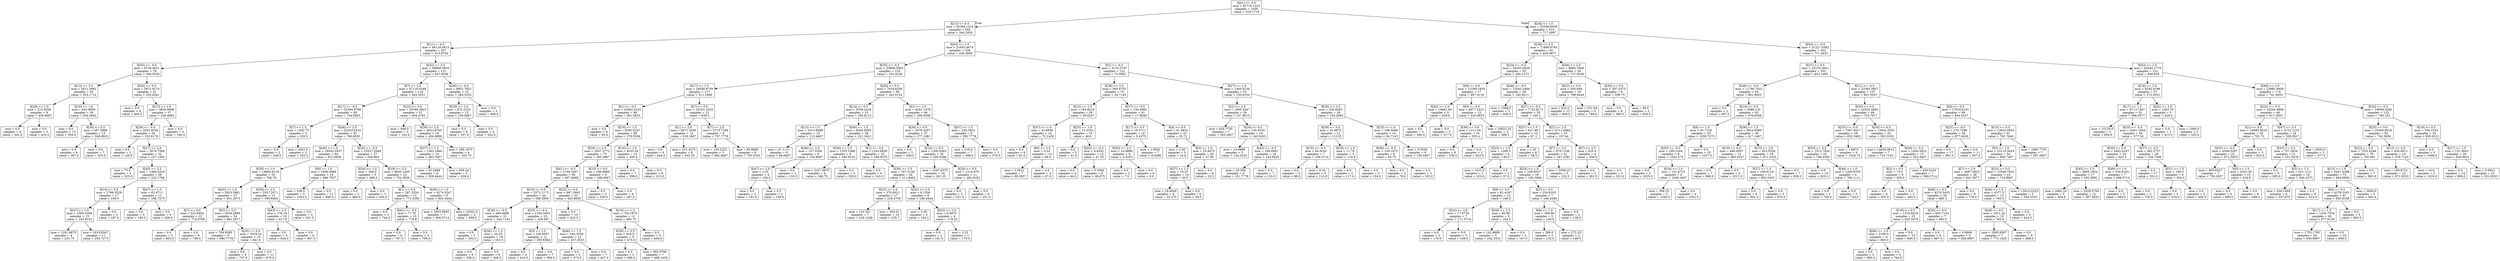 digraph Tree {
node [shape=box] ;
0 [label="X[41] <= 0.5\nmse = 92716.1253\nsamples = 1059\nvalue = 525.1719"] ;
1 [label="X[13] <= 0.5\nmse = 62394.1414\nsamples = 545\nvalue = 344.2459"] ;
0 -> 1 [labeldistance=2.5, labelangle=45, headlabel="True"] ;
2 [label="X[1] <= -0.5\nmse = 66128.0615\nsamples = 207\nvalue = 513.8744"] ;
1 -> 2 ;
3 [label="X[35] <= -0.5\nmse = 6734.4051\nsamples = 76\nvalue = 300.5526"] ;
2 -> 3 ;
4 [label="X[12] <= 2.0\nmse = 2611.3992\nsamples = 35\nvalue = 353.1714"] ;
3 -> 4 ;
5 [label="X[28] <= 1.0\nmse = 213.5556\nsamples = 9\nvalue = 430.6667"] ;
4 -> 5 ;
6 [label="mse = 0.0\nsamples = 6\nvalue = 441.0"] ;
5 -> 6 ;
7 [label="mse = 0.0\nsamples = 3\nvalue = 410.0"] ;
5 -> 7 ;
8 [label="X[16] <= 1.0\nmse = 642.9956\nsamples = 26\nvalue = 326.3462"] ;
4 -> 8 ;
9 [label="mse = 0.0\nsamples = 13\nvalue = 304.0"] ;
8 -> 9 ;
10 [label="X[34] <= 0.5\nmse = 287.2899\nsamples = 13\nvalue = 348.6923"] ;
8 -> 10 ;
11 [label="mse = 0.0\nsamples = 6\nvalue = 367.0"] ;
10 -> 11 ;
12 [label="mse = 0.0\nsamples = 7\nvalue = 333.0"] ;
10 -> 12 ;
13 [label="X[20] <= 0.5\nmse = 5872.8174\nsamples = 41\nvalue = 255.6341"] ;
3 -> 13 ;
14 [label="mse = 0.0\nsamples = 4\nvalue = 405.0"] ;
13 -> 14 ;
15 [label="X[15] <= 1.5\nmse = 3835.0606\nsamples = 37\nvalue = 239.4865"] ;
13 -> 15 ;
16 [label="X[29] <= -0.5\nmse = 3203.3538\nsamples = 34\nvalue = 230.6176"] ;
15 -> 16 ;
17 [label="mse = 0.0\nsamples = 2\nvalue = 126.0"] ;
16 -> 17 ;
18 [label="X[27] <= 2.0\nmse = 2676.7568\nsamples = 32\nvalue = 237.1562"] ;
16 -> 18 ;
19 [label="mse = 75.0\nsamples = 4\nvalue = 335.0"] ;
18 -> 19 ;
20 [label="X[43] <= 2.5\nmse = 1485.4324\nsamples = 28\nvalue = 223.1786"] ;
18 -> 20 ;
21 [label="X[14] <= 0.5\nmse = 1768.3529\nsamples = 17\nvalue = 239.0"] ;
20 -> 21 ;
22 [label="X[47] <= 1.0\nmse = 1595.5289\nsamples = 15\nvalue = 245.9333"] ;
21 -> 22 ;
23 [label="mse = 1291.6875\nsamples = 4\nvalue = 232.75"] ;
22 -> 23 ;
24 [label="mse = 1619.8347\nsamples = 11\nvalue = 250.7273"] ;
22 -> 24 ;
25 [label="mse = 0.0\nsamples = 2\nvalue = 187.0"] ;
21 -> 25 ;
26 [label="X[47] <= 1.0\nmse = 63.4711\nsamples = 11\nvalue = 198.7273"] ;
20 -> 26 ;
27 [label="mse = 0.0\nsamples = 5\nvalue = 190.0"] ;
26 -> 27 ;
28 [label="mse = 0.0\nsamples = 6\nvalue = 206.0"] ;
26 -> 28 ;
29 [label="mse = 0.0\nsamples = 3\nvalue = 340.0"] ;
15 -> 29 ;
30 [label="X[32] <= 2.5\nmse = 58868.5833\nsamples = 131\nvalue = 637.6336"] ;
2 -> 30 ;
31 [label="X[7] <= 2.5\nmse = 47116.0348\nsamples = 116\nvalue = 683.2931"] ;
30 -> 31 ;
32 [label="X[17] <= -0.5\nmse = 32394.6788\nsamples = 95\nvalue = 744.9263"] ;
31 -> 32 ;
33 [label="X[7] <= 1.5\nmse = 1302.75\nsamples = 4\nvalue = 250.5"] ;
32 -> 33 ;
34 [label="mse = 0.0\nsamples = 2\nvalue = 249.0"] ;
33 -> 34 ;
35 [label="mse = 2601.0\nsamples = 2\nvalue = 252.0"] ;
33 -> 35 ;
36 [label="X[48] <= 2.5\nmse = 22543.6532\nsamples = 91\nvalue = 766.6593"] ;
32 -> 36 ;
37 [label="X[40] <= 1.5\nmse = 18542.0537\nsamples = 64\nvalue = 812.0938"] ;
36 -> 37 ;
38 [label="X[20] <= 1.0\nmse = 14693.6116\nsamples = 50\nvalue = 768.78"] ;
37 -> 38 ;
39 [label="X[45] <= 2.5\nmse = 3925.3981\nsamples = 37\nvalue = 831.2973"] ;
38 -> 39 ;
40 [label="X[7] <= 0.0\nmse = 522.8402\nsamples = 13\nvalue = 774.0769"] ;
39 -> 40 ;
41 [label="mse = 0.0\nsamples = 5\nvalue = 803.0"] ;
40 -> 41 ;
42 [label="mse = 0.0\nsamples = 8\nvalue = 756.0"] ;
40 -> 42 ;
43 [label="X[3] <= 2.0\nmse = 3034.2899\nsamples = 24\nvalue = 862.2917"] ;
39 -> 43 ;
44 [label="mse = 764.8395\nsamples = 9\nvalue = 896.7778"] ;
43 -> 44 ;
45 [label="X[25] <= 0.0\nmse = 3254.24\nsamples = 15\nvalue = 841.6"] ;
43 -> 45 ;
46 [label="mse = 0.0\nsamples = 4\nvalue = 747.0"] ;
45 -> 46 ;
47 [label="mse = 0.0\nsamples = 11\nvalue = 876.0"] ;
45 -> 47 ;
48 [label="X[36] <= 2.5\nmse = 2557.2071\nsamples = 13\nvalue = 590.8462"] ;
38 -> 48 ;
49 [label="X[43] <= 2.5\nmse = 176.16\nsamples = 10\nvalue = 617.8"] ;
48 -> 49 ;
50 [label="mse = 3.0\nsamples = 4\nvalue = 634.0"] ;
49 -> 50 ;
51 [label="mse = 0.0\nsamples = 6\nvalue = 607.0"] ;
49 -> 51 ;
52 [label="mse = 0.0\nsamples = 3\nvalue = 501.0"] ;
48 -> 52 ;
53 [label="X[6] <= 1.0\nmse = 1656.5969\nsamples = 14\nvalue = 966.7857"] ;
37 -> 53 ;
54 [label="mse = 338.0\nsamples = 3\nvalue = 1043.0"] ;
53 -> 54 ;
55 [label="mse = 0.0\nsamples = 11\nvalue = 946.0"] ;
53 -> 55 ;
56 [label="X[26] <= -0.5\nmse = 15537.2949\nsamples = 27\nvalue = 658.963"] ;
36 -> 56 ;
57 [label="X[34] <= 1.5\nmse = 294.0\nsamples = 5\nvalue = 468.0"] ;
56 -> 57 ;
58 [label="mse = 0.0\nsamples = 2\nvalue = 489.0"] ;
57 -> 58 ;
59 [label="mse = 0.0\nsamples = 3\nvalue = 454.0"] ;
57 -> 59 ;
60 [label="X[18] <= 2.0\nmse = 8830.1405\nsamples = 22\nvalue = 702.3636"] ;
56 -> 60 ;
61 [label="X[1] <= 0.5\nmse = 287.3254\nsamples = 13\nvalue = 771.5385"] ;
60 -> 61 ;
62 [label="mse = 0.0\nsamples = 3\nvalue = 744.0"] ;
61 -> 62 ;
63 [label="X[41] <= -0.5\nmse = 77.76\nsamples = 10\nvalue = 779.8"] ;
61 -> 63 ;
64 [label="mse = 0.0\nsamples = 6\nvalue = 787.0"] ;
63 -> 64 ;
65 [label="mse = 0.0\nsamples = 4\nvalue = 769.0"] ;
63 -> 65 ;
66 [label="X[30] <= 1.0\nmse = 4274.0247\nsamples = 9\nvalue = 602.4444"] ;
60 -> 66 ;
67 [label="mse = 2503.9592\nsamples = 7\nvalue = 606.5714"] ;
66 -> 67 ;
68 [label="mse = 10201.0\nsamples = 2\nvalue = 588.0"] ;
66 -> 68 ;
69 [label="X[23] <= 0.0\nmse = 18789.3923\nsamples = 21\nvalue = 404.4762"] ;
31 -> 69 ;
70 [label="mse = 648.0\nsamples = 3\nvalue = 102.0"] ;
69 -> 70 ;
71 [label="X[39] <= 2.5\nmse = 4022.8765\nsamples = 18\nvalue = 454.8889"] ;
69 -> 71 ;
72 [label="X[37] <= 1.5\nmse = 1363.1684\nsamples = 14\nvalue = 483.7857"] ;
71 -> 72 ;
73 [label="mse = 52.2469\nsamples = 9\nvalue = 508.4444"] ;
72 -> 73 ;
74 [label="mse = 658.24\nsamples = 5\nvalue = 439.4"] ;
72 -> 74 ;
75 [label="mse = 180.1875\nsamples = 4\nvalue = 353.75"] ;
71 -> 75 ;
76 [label="X[28] <= -0.5\nmse = 8952.7822\nsamples = 15\nvalue = 284.5333"] ;
30 -> 76 ;
77 [label="X[19] <= 1.0\nmse = 672.2222\nsamples = 12\nvalue = 238.6667"] ;
76 -> 77 ;
78 [label="mse = 0.0\nsamples = 8\nvalue = 257.0"] ;
77 -> 78 ;
79 [label="mse = 0.0\nsamples = 4\nvalue = 202.0"] ;
77 -> 79 ;
80 [label="mse = 0.0\nsamples = 3\nvalue = 468.0"] ;
76 -> 80 ;
81 [label="X[43] <= 1.5\nmse = 31693.4674\nsamples = 338\nvalue = 240.3609"] ;
1 -> 81 ;
82 [label="X[35] <= -0.5\nmse = 23808.3093\nsamples = 216\nvalue = 333.4259"] ;
81 -> 82 ;
83 [label="X[17] <= 1.5\nmse = 24058.8759\nsamples = 117\nvalue = 411.1966"] ;
82 -> 83 ;
84 [label="X[1] <= -0.5\nmse = 10062.2222\nsamples = 96\nvalue = 361.5833"] ;
83 -> 84 ;
85 [label="mse = 0.0\nsamples = 6\nvalue = 92.0"] ;
84 -> 85 ;
86 [label="X[19] <= 1.5\nmse = 5565.0247\nsamples = 90\nvalue = 379.5556"] ;
84 -> 86 ;
87 [label="X[30] <= 2.5\nmse = 3507.2772\nsamples = 75\nvalue = 395.3867"] ;
86 -> 87 ;
88 [label="X[41] <= -0.5\nmse = 2740.3407\nsamples = 66\nvalue = 407.4848"] ;
87 -> 88 ;
89 [label="X[16] <= 0.0\nmse = 2572.1173\nsamples = 44\nvalue = 388.2955"] ;
88 -> 89 ;
90 [label="X[38] <= -0.5\nmse = 480.4898\nsamples = 21\nvalue = 344.7143"] ;
89 -> 90 ;
91 [label="mse = 0.0\nsamples = 3\nvalue = 292.0"] ;
90 -> 91 ;
92 [label="X[26] <= 1.0\nmse = 20.25\nsamples = 18\nvalue = 353.5"] ;
90 -> 92 ;
93 [label="mse = 0.0\nsamples = 9\nvalue = 358.0"] ;
92 -> 93 ;
94 [label="mse = 0.0\nsamples = 9\nvalue = 349.0"] ;
92 -> 94 ;
95 [label="X[33] <= -0.5\nmse = 1164.3403\nsamples = 23\nvalue = 428.087"] ;
89 -> 95 ;
96 [label="X[3] <= 1.5\nmse = 236.9587\nsamples = 11\nvalue = 395.6364"] ;
95 -> 96 ;
97 [label="mse = 0.0\nsamples = 4\nvalue = 416.0"] ;
96 -> 97 ;
98 [label="mse = 0.0\nsamples = 7\nvalue = 384.0"] ;
96 -> 98 ;
99 [label="X[46] <= 1.5\nmse = 164.3056\nsamples = 12\nvalue = 457.8333"] ;
95 -> 99 ;
100 [label="mse = 0.0\nsamples = 5\nvalue = 473.0"] ;
99 -> 100 ;
101 [label="mse = 0.0\nsamples = 7\nvalue = 447.0"] ;
99 -> 101 ;
102 [label="X[22] <= 0.0\nmse = 867.3905\nsamples = 22\nvalue = 445.8636"] ;
88 -> 102 ;
103 [label="mse = 0.0\nsamples = 10\nvalue = 422.0"] ;
102 -> 103 ;
104 [label="X[16] <= 1.5\nmse = 720.1875\nsamples = 12\nvalue = 465.75"] ;
102 -> 104 ;
105 [label="X[30] <= 0.5\nmse = 618.0\nsamples = 9\nvalue = 475.0"] ;
104 -> 105 ;
106 [label="mse = 0.0\nsamples = 2\nvalue = 499.0"] ;
105 -> 106 ;
107 [label="mse = 582.9796\nsamples = 7\nvalue = 468.1429"] ;
105 -> 107 ;
108 [label="mse = 0.0\nsamples = 3\nvalue = 438.0"] ;
104 -> 108 ;
109 [label="X[15] <= 0.0\nmse = 186.8889\nsamples = 9\nvalue = 306.6667"] ;
87 -> 109 ;
110 [label="mse = 0.0\nsamples = 3\nvalue = 326.0"] ;
109 -> 110 ;
111 [label="mse = 0.0\nsamples = 6\nvalue = 297.0"] ;
109 -> 111 ;
112 [label="X[16] <= 1.5\nmse = 8335.04\nsamples = 15\nvalue = 300.4"] ;
86 -> 112 ;
113 [label="mse = 0.0\nsamples = 7\nvalue = 398.0"] ;
112 -> 113 ;
114 [label="mse = 0.0\nsamples = 8\nvalue = 215.0"] ;
112 -> 114 ;
115 [label="X[7] <= 0.0\nmse = 25351.3333\nsamples = 21\nvalue = 638.0"] ;
83 -> 115 ;
116 [label="X[1] <= 2.0\nmse = 8071.3056\nsamples = 12\nvalue = 518.1667"] ;
115 -> 116 ;
117 [label="mse = 0.0\nsamples = 4\nvalue = 644.0"] ;
116 -> 117 ;
118 [label="mse = 231.4375\nsamples = 8\nvalue = 455.25"] ;
116 -> 118 ;
119 [label="X[7] <= 2.0\nmse = 3715.7284\nsamples = 9\nvalue = 797.7778"] ;
115 -> 119 ;
120 [label="mse = 150.2222\nsamples = 3\nvalue = 882.6667"] ;
119 -> 120 ;
121 [label="mse = 93.8889\nsamples = 6\nvalue = 755.3333"] ;
119 -> 121 ;
122 [label="X[26] <= 0.5\nmse = 7916.6336\nsamples = 99\nvalue = 241.5152"] ;
82 -> 122 ;
123 [label="X[14] <= 0.5\nmse = 5556.3418\nsamples = 53\nvalue = 190.8113"] ;
122 -> 123 ;
124 [label="X[13] <= 1.5\nmse = 1013.8489\nsamples = 15\nvalue = 113.4667"] ;
123 -> 124 ;
125 [label="mse = 47.1111\nsamples = 9\nvalue = 88.6667"] ;
124 -> 125 ;
126 [label="X[46] <= 2.5\nmse = 157.5556\nsamples = 6\nvalue = 150.6667"] ;
124 -> 126 ;
127 [label="X[47] <= 2.0\nmse = 2.25\nsamples = 4\nvalue = 159.5"] ;
126 -> 127 ;
128 [label="mse = 0.0\nsamples = 2\nvalue = 161.0"] ;
127 -> 128 ;
129 [label="mse = 0.0\nsamples = 2\nvalue = 158.0"] ;
127 -> 129 ;
130 [label="mse = 0.0\nsamples = 2\nvalue = 133.0"] ;
126 -> 130 ;
131 [label="X[40] <= 1.5\nmse = 4055.9093\nsamples = 38\nvalue = 221.3421"] ;
123 -> 131 ;
132 [label="X[36] <= 2.5\nmse = 1555.1389\nsamples = 6\nvalue = 340.8333"] ;
131 -> 132 ;
133 [label="mse = 2227.6875\nsamples = 4\nvalue = 346.75"] ;
132 -> 133 ;
134 [label="mse = 0.0\nsamples = 2\nvalue = 329.0"] ;
132 -> 134 ;
135 [label="X[1] <= -0.5\nmse = 1345.6836\nsamples = 32\nvalue = 198.9375"] ;
131 -> 135 ;
136 [label="mse = 0.0\nsamples = 6\nvalue = 143.0"] ;
135 -> 136 ;
137 [label="X[36] <= 2.5\nmse = 767.5148\nsamples = 26\nvalue = 211.8462"] ;
135 -> 137 ;
138 [label="X[23] <= 1.0\nmse = 370.6021\nsamples = 17\nvalue = 228.4706"] ;
137 -> 138 ;
139 [label="mse = 141.551\nsamples = 7\nvalue = 218.1429"] ;
138 -> 139 ;
140 [label="mse = 404.01\nsamples = 10\nvalue = 235.7"] ;
138 -> 140 ;
141 [label="X[32] <= 2.0\nmse = 9.1358\nsamples = 9\nvalue = 180.4444"] ;
137 -> 141 ;
142 [label="mse = 2.56\nsamples = 5\nvalue = 182.2"] ;
141 -> 142 ;
143 [label="X[23] <= 1.0\nmse = 8.6875\nsamples = 4\nvalue = 178.25"] ;
141 -> 143 ;
144 [label="mse = 0.0\nsamples = 2\nvalue = 181.0"] ;
143 -> 144 ;
145 [label="mse = 2.25\nsamples = 2\nvalue = 175.5"] ;
143 -> 145 ;
146 [label="X[1] <= 2.0\nmse = 4261.1479\nsamples = 46\nvalue = 299.9348"] ;
122 -> 146 ;
147 [label="X[30] <= 0.5\nmse = 2578.4207\nsamples = 37\nvalue = 277.1081"] ;
146 -> 147 ;
148 [label="mse = 0.0\nsamples = 2\nvalue = 436.0"] ;
147 -> 148 ;
149 [label="X[14] <= 0.5\nmse = 1200.6563\nsamples = 35\nvalue = 268.0286"] ;
147 -> 149 ;
150 [label="mse = 1047.9375\nsamples = 24\nvalue = 261.25"] ;
149 -> 150 ;
151 [label="X[24] <= 0.5\nmse = 1214.876\nsamples = 11\nvalue = 282.8182"] ;
149 -> 151 ;
152 [label="mse = 0.0\nsamples = 5\nvalue = 321.0"] ;
151 -> 152 ;
153 [label="mse = 0.0\nsamples = 6\nvalue = 251.0"] ;
151 -> 153 ;
154 [label="X[47] <= 1.5\nmse = 230.3951\nsamples = 9\nvalue = 393.7778"] ;
146 -> 154 ;
155 [label="mse = 216.0\nsamples = 7\nvalue = 398.0"] ;
154 -> 155 ;
156 [label="mse = 0.0\nsamples = 2\nvalue = 379.0"] ;
154 -> 156 ;
157 [label="X[2] <= -0.5\nmse = 3170.2747\nsamples = 122\nvalue = 75.5902"] ;
81 -> 157 ;
158 [label="X[38] <= 0.0\nmse = 560.9755\nsamples = 70\nvalue = 34.7143"] ;
157 -> 158 ;
159 [label="X[10] <= 1.5\nmse = 193.8216\nsamples = 29\nvalue = 58.6207"] ;
158 -> 159 ;
160 [label="X[47] <= 1.0\nmse = 33.6939\nsamples = 14\nvalue = 72.1429"] ;
159 -> 160 ;
161 [label="mse = 0.0\nsamples = 4\nvalue = 81.0"] ;
160 -> 161 ;
162 [label="X[6] <= 2.5\nmse = 3.24\nsamples = 10\nvalue = 68.6"] ;
160 -> 162 ;
163 [label="mse = 3.0612\nsamples = 7\nvalue = 69.2857"] ;
162 -> 163 ;
164 [label="mse = 0.0\nsamples = 3\nvalue = 67.0"] ;
162 -> 164 ;
165 [label="X[25] <= 1.0\nmse = 13.3333\nsamples = 15\nvalue = 46.0"] ;
159 -> 165 ;
166 [label="mse = 0.0\nsamples = 3\nvalue = 41.0"] ;
165 -> 166 ;
167 [label="X[42] <= -0.5\nmse = 8.8542\nsamples = 12\nvalue = 47.25"] ;
165 -> 167 ;
168 [label="mse = 0.0\nsamples = 4\nvalue = 44.0"] ;
167 -> 168 ;
169 [label="mse = 5.3594\nsamples = 8\nvalue = 48.875"] ;
167 -> 169 ;
170 [label="X[37] <= -0.5\nmse = 130.4985\nsamples = 41\nvalue = 17.8049"] ;
158 -> 170 ;
171 [label="X[17] <= 0.5\nmse = 19.3711\nsamples = 16\nvalue = 5.4375"] ;
170 -> 171 ;
172 [label="X[45] <= 2.0\nmse = 10.8889\nsamples = 9\nvalue = 2.3333"] ;
171 -> 172 ;
173 [label="mse = 0.0\nsamples = 3\nvalue = 7.0"] ;
172 -> 173 ;
174 [label="mse = 0.0\nsamples = 6\nvalue = 0.0"] ;
172 -> 174 ;
175 [label="mse = 1.9592\nsamples = 7\nvalue = 9.4286"] ;
171 -> 175 ;
176 [label="X[4] <= 0.0\nmse = 41.0816\nsamples = 25\nvalue = 25.72"] ;
170 -> 176 ;
177 [label="mse = 2.56\nsamples = 5\nvalue = 16.8"] ;
176 -> 177 ;
178 [label="X[5] <= 1.0\nmse = 25.8475\nsamples = 20\nvalue = 27.95"] ;
176 -> 178 ;
179 [label="X[37] <= 1.5\nmse = 15.25\nsamples = 14\nvalue = 30.5"] ;
178 -> 179 ;
180 [label="mse = 18.4844\nsamples = 8\nvalue = 32.375"] ;
179 -> 180 ;
181 [label="mse = 0.0\nsamples = 6\nvalue = 28.0"] ;
179 -> 181 ;
182 [label="mse = 0.0\nsamples = 6\nvalue = 22.0"] ;
178 -> 182 ;
183 [label="X[27] <= 1.0\nmse = 1405.8136\nsamples = 52\nvalue = 130.6154"] ;
157 -> 183 ;
184 [label="X[1] <= 2.0\nmse = 1095.3447\nsamples = 26\nvalue = 157.9615"] ;
183 -> 184 ;
185 [label="mse = 634.7755\nsamples = 7\nvalue = 205.2857"] ;
184 -> 185 ;
186 [label="X[16] <= 0.5\nmse = 135.9335\nsamples = 19\nvalue = 140.5263"] ;
184 -> 186 ;
187 [label="mse = 10.8889\nsamples = 3\nvalue = 124.3333"] ;
186 -> 187 ;
188 [label="X[42] <= -0.5\nmse = 100.9961\nsamples = 16\nvalue = 143.5625"] ;
186 -> 188 ;
189 [label="mse = 25.284\nsamples = 9\nvalue = 151.7778"] ;
188 -> 189 ;
190 [label="mse = 0.0\nsamples = 7\nvalue = 133.0"] ;
188 -> 190 ;
191 [label="X[28] <= 2.5\nmse = 220.6583\nsamples = 26\nvalue = 103.2692"] ;
183 -> 191 ;
192 [label="X[39] <= 0.0\nmse = 61.6875\nsamples = 12\nvalue = 113.25"] ;
191 -> 192 ;
193 [label="X[15] <= -0.5\nmse = 44.8163\nsamples = 7\nvalue = 108.5714"] ;
192 -> 193 ;
194 [label="mse = 0.0\nsamples = 2\nvalue = 98.0"] ;
193 -> 194 ;
195 [label="mse = 0.16\nsamples = 5\nvalue = 112.8"] ;
193 -> 195 ;
196 [label="X[26] <= 1.0\nmse = 11.76\nsamples = 5\nvalue = 119.8"] ;
192 -> 196 ;
197 [label="mse = 0.0\nsamples = 3\nvalue = 117.0"] ;
196 -> 197 ;
198 [label="mse = 0.0\nsamples = 2\nvalue = 124.0"] ;
196 -> 198 ;
199 [label="X[33] <= 1.0\nmse = 198.3469\nsamples = 14\nvalue = 94.7143"] ;
191 -> 199 ;
200 [label="X[38] <= -0.5\nmse = 159.1875\nsamples = 8\nvalue = 85.75"] ;
199 -> 200 ;
201 [label="mse = 0.0\nsamples = 5\nvalue = 76.0"] ;
200 -> 201 ;
202 [label="mse = 2.0\nsamples = 3\nvalue = 102.0"] ;
200 -> 202 ;
203 [label="mse = 0.5556\nsamples = 6\nvalue = 106.6667"] ;
199 -> 203 ;
204 [label="X[26] <= 1.5\nmse = 53356.6439\nsamples = 514\nvalue = 717.0097"] ;
0 -> 204 [labeldistance=2.5, labelangle=-45, headlabel="False"] ;
205 [label="X[39] <= 2.5\nmse = 71806.8764\nsamples = 81\nvalue = 426.9877"] ;
204 -> 205 ;
206 [label="X[24] <= -0.5\nmse = 34355.0929\nsamples = 55\nvalue = 280.1273"] ;
205 -> 206 ;
207 [label="X[0] <= 0.0\nmse = 13169.1834\nsamples = 17\nvalue = 497.4118"] ;
206 -> 207 ;
208 [label="X[42] <= 2.0\nmse = 18681.84\nsamples = 5\nvalue = 428.6"] ;
207 -> 208 ;
209 [label="mse = 0.0\nsamples = 2\nvalue = 596.0"] ;
208 -> 209 ;
210 [label="mse = 0.0\nsamples = 3\nvalue = 317.0"] ;
208 -> 210 ;
211 [label="X[9] <= 0.5\nmse = 8077.2431\nsamples = 12\nvalue = 526.0833"] ;
207 -> 211 ;
212 [label="X[48] <= 0.0\nmse = 1211.04\nsamples = 10\nvalue = 553.4"] ;
211 -> 212 ;
213 [label="mse = 0.0\nsamples = 8\nvalue = 536.0"] ;
212 -> 213 ;
214 [label="mse = 0.0\nsamples = 2\nvalue = 623.0"] ;
212 -> 214 ;
215 [label="mse = 20022.25\nsamples = 2\nvalue = 389.5"] ;
211 -> 215 ;
216 [label="X[48] <= -0.5\nmse = 13262.5464\nsamples = 38\nvalue = 182.9211"] ;
206 -> 216 ;
217 [label="mse = 1568.0\nsamples = 3\nvalue = 448.0"] ;
216 -> 217 ;
218 [label="X[27] <= -0.5\nmse = 7725.8171\nsamples = 35\nvalue = 160.2"] ;
216 -> 218 ;
219 [label="X[37] <= 1.5\nmse = 627.49\nsamples = 10\nvalue = 67.1"] ;
218 -> 219 ;
220 [label="X[23] <= 1.5\nmse = 1289.5\nsamples = 4\nvalue = 80.0"] ;
219 -> 220 ;
221 [label="mse = 1521.0\nsamples = 2\nvalue = 103.0"] ;
220 -> 221 ;
222 [label="mse = 0.0\nsamples = 2\nvalue = 57.0"] ;
220 -> 222 ;
223 [label="mse = 1.25\nsamples = 6\nvalue = 58.5"] ;
219 -> 223 ;
224 [label="X[2] <= 2.5\nmse = 5711.2864\nsamples = 25\nvalue = 197.44"] ;
218 -> 224 ;
225 [label="X[7] <= 2.5\nmse = 979.1338\nsamples = 21\nvalue = 167.2381"] ;
224 -> 225 ;
226 [label="X[24] <= 1.5\nmse = 238.6537\nsamples = 19\nvalue = 160.3684"] ;
225 -> 226 ;
227 [label="X[9] <= 0.0\nmse = 61.4167\nsamples = 12\nvalue = 168.5"] ;
226 -> 227 ;
228 [label="X[22] <= 2.0\nmse = 17.6735\nsamples = 7\nvalue = 171.5714"] ;
227 -> 228 ;
229 [label="mse = 4.0\nsamples = 2\nvalue = 178.0"] ;
228 -> 229 ;
230 [label="mse = 0.0\nsamples = 5\nvalue = 169.0"] ;
228 -> 230 ;
231 [label="X[36] <= 2.5\nmse = 90.96\nsamples = 5\nvalue = 164.2"] ;
227 -> 231 ;
232 [label="mse = 142.8889\nsamples = 3\nvalue = 162.3333"] ;
231 -> 232 ;
233 [label="mse = 0.0\nsamples = 2\nvalue = 167.0"] ;
231 -> 233 ;
234 [label="X[3] <= 0.0\nmse = 234.8163\nsamples = 7\nvalue = 146.4286"] ;
226 -> 234 ;
235 [label="X[8] <= 1.0\nmse = 288.96\nsamples = 5\nvalue = 149.8"] ;
234 -> 235 ;
236 [label="mse = 288.0\nsamples = 3\nvalue = 152.0"] ;
235 -> 236 ;
237 [label="mse = 272.25\nsamples = 2\nvalue = 146.5"] ;
235 -> 237 ;
238 [label="mse = 0.0\nsamples = 2\nvalue = 138.0"] ;
234 -> 238 ;
239 [label="mse = 3306.25\nsamples = 2\nvalue = 232.5"] ;
225 -> 239 ;
240 [label="X[7] <= 2.5\nmse = 625.0\nsamples = 4\nvalue = 356.0"] ;
224 -> 240 ;
241 [label="mse = 0.0\nsamples = 2\nvalue = 381.0"] ;
240 -> 241 ;
242 [label="mse = 0.0\nsamples = 2\nvalue = 331.0"] ;
240 -> 242 ;
243 [label="X[40] <= 2.0\nmse = 8893.7648\nsamples = 26\nvalue = 737.6538"] ;
205 -> 243 ;
244 [label="X[22] <= 0.5\nmse = 505.608\nsamples = 18\nvalue = 798.9444"] ;
243 -> 244 ;
245 [label="mse = 432.0\nsamples = 13\nvalue = 806.0"] ;
244 -> 245 ;
246 [label="mse = 231.04\nsamples = 5\nvalue = 780.6"] ;
244 -> 246 ;
247 [label="X[30] <= 0.5\nmse = 297.4375\nsamples = 8\nvalue = 599.75"] ;
243 -> 247 ;
248 [label="mse = 0.0\nsamples = 6\nvalue = 590.0"] ;
247 -> 248 ;
249 [label="mse = 49.0\nsamples = 2\nvalue = 629.0"] ;
247 -> 249 ;
250 [label="X[42] <= -0.5\nmse = 31227.0392\nsamples = 433\nvalue = 771.2633"] ;
204 -> 250 ;
251 [label="X[37] <= 0.5\nmse = 25270.3641\nsamples = 202\nvalue = 853.1485"] ;
250 -> 251 ;
252 [label="X[49] <= -0.5\nmse = 11790.7422\nsamples = 65\nvalue = 961.8923"] ;
251 -> 252 ;
253 [label="mse = 0.0\nsamples = 2\nvalue = 497.0"] ;
252 -> 253 ;
254 [label="X[14] <= 0.5\nmse = 5086.132\nsamples = 63\nvalue = 976.6508"] ;
252 -> 254 ;
255 [label="X[6] <= 1.5\nmse = 91.7135\nsamples = 33\nvalue = 1030.7273"] ;
254 -> 255 ;
256 [label="X[30] <= -0.5\nmse = 199.2344\nsamples = 8\nvalue = 1042.375"] ;
255 -> 256 ;
257 [label="mse = 0.0\nsamples = 2\nvalue = 1025.0"] ;
256 -> 257 ;
258 [label="X[16] <= 1.0\nmse = 131.4722\nsamples = 6\nvalue = 1048.1667"] ;
256 -> 258 ;
259 [label="mse = 306.25\nsamples = 2\nvalue = 1040.5"] ;
258 -> 259 ;
260 [label="mse = 0.0\nsamples = 4\nvalue = 1052.0"] ;
258 -> 260 ;
261 [label="mse = 0.0\nsamples = 25\nvalue = 1027.0"] ;
255 -> 261 ;
262 [label="X[36] <= 1.5\nmse = 3824.9389\nsamples = 30\nvalue = 917.1667"] ;
254 -> 262 ;
263 [label="X[19] <= 0.5\nmse = 449.4097\nsamples = 12\nvalue = 985.9167"] ;
262 -> 263 ;
264 [label="mse = 0.0\nsamples = 7\nvalue = 968.0"] ;
263 -> 264 ;
265 [label="mse = 0.0\nsamples = 5\nvalue = 1011.0"] ;
263 -> 265 ;
266 [label="X[15] <= 2.0\nmse = 823.5556\nsamples = 18\nvalue = 871.3333"] ;
262 -> 266 ;
267 [label="X[27] <= 1.0\nmse = 190.6116\nsamples = 11\nvalue = 892.5455"] ;
266 -> 267 ;
268 [label="mse = 0.0\nsamples = 8\nvalue = 901.0"] ;
267 -> 268 ;
269 [label="mse = 0.0\nsamples = 3\nvalue = 870.0"] ;
267 -> 269 ;
270 [label="mse = 0.0\nsamples = 7\nvalue = 838.0"] ;
266 -> 270 ;
271 [label="X[21] <= -0.5\nmse = 23393.3857\nsamples = 137\nvalue = 801.5547"] ;
251 -> 271 ;
272 [label="X[20] <= 0.5\nmse = 24552.4983\nsamples = 48\nvalue = 722.7917"] ;
271 -> 272 ;
273 [label="X[33] <= -0.5\nmse = 7597.8417\nsamples = 26\nvalue = 832.3462"] ;
272 -> 273 ;
274 [label="X[35] <= 0.5\nmse = 1512.7934\nsamples = 22\nvalue = 798.4545"] ;
273 -> 274 ;
275 [label="mse = 0.0\nsamples = 13\nvalue = 825.0"] ;
274 -> 275 ;
276 [label="X[44] <= 1.0\nmse = 1209.8765\nsamples = 9\nvalue = 760.1111"] ;
274 -> 276 ;
277 [label="mse = 0.0\nsamples = 4\nvalue = 799.0"] ;
276 -> 277 ;
278 [label="mse = 0.0\nsamples = 5\nvalue = 729.0"] ;
276 -> 278 ;
279 [label="mse = 1.6875\nsamples = 4\nvalue = 1018.75"] ;
273 -> 279 ;
280 [label="X[30] <= 0.5\nmse = 13642.0351\nsamples = 22\nvalue = 593.3182"] ;
272 -> 280 ;
281 [label="mse = 14829.0612\nsamples = 7\nvalue = 723.7143"] ;
280 -> 281 ;
282 [label="X[29] <= 2.0\nmse = 1450.3822\nsamples = 15\nvalue = 532.4667"] ;
280 -> 282 ;
283 [label="X[2] <= 0.5\nmse = 75.0\nsamples = 8\nvalue = 500.0"] ;
282 -> 283 ;
284 [label="mse = 0.0\nsamples = 6\nvalue = 505.0"] ;
283 -> 284 ;
285 [label="mse = 0.0\nsamples = 2\nvalue = 485.0"] ;
283 -> 285 ;
286 [label="mse = 440.8163\nsamples = 7\nvalue = 569.5714"] ;
282 -> 286 ;
287 [label="X[8] <= -0.5\nmse = 17618.0101\nsamples = 89\nvalue = 844.0337"] ;
271 -> 287 ;
288 [label="X[22] <= -0.5\nmse = 275.7296\nsamples = 28\nvalue = 977.6429"] ;
287 -> 288 ;
289 [label="mse = 0.0\nsamples = 17\nvalue = 991.0"] ;
288 -> 289 ;
290 [label="mse = 0.0\nsamples = 11\nvalue = 957.0"] ;
288 -> 290 ;
291 [label="X[10] <= 0.5\nmse = 13623.0933\nsamples = 61\nvalue = 782.7049"] ;
287 -> 291 ;
292 [label="X[3] <= 1.5\nmse = 10110.5624\nsamples = 54\nvalue = 806.7407"] ;
291 -> 292 ;
293 [label="X[7] <= 2.0\nmse = 4487.3925\nsamples = 39\nvalue = 841.3077"] ;
292 -> 293 ;
294 [label="X[48] <= 0.5\nmse = 4270.5433\nsamples = 30\nvalue = 860.3"] ;
293 -> 294 ;
295 [label="X[18] <= 0.5\nmse = 1210.6616\nsamples = 23\nvalue = 829.3478"] ;
294 -> 295 ;
296 [label="X[46] <= 1.0\nmse = 2160.0\nsamples = 8\nvalue = 800.0"] ;
295 -> 296 ;
297 [label="mse = 0.0\nsamples = 3\nvalue = 860.0"] ;
296 -> 297 ;
298 [label="mse = 0.0\nsamples = 5\nvalue = 764.0"] ;
296 -> 298 ;
299 [label="mse = 0.0\nsamples = 15\nvalue = 845.0"] ;
295 -> 299 ;
300 [label="X[25] <= 0.0\nmse = 833.7143\nsamples = 7\nvalue = 962.0"] ;
294 -> 300 ;
301 [label="mse = 0.0\nsamples = 4\nvalue = 987.0"] ;
300 -> 301 ;
302 [label="mse = 0.8889\nsamples = 3\nvalue = 928.6667"] ;
300 -> 302 ;
303 [label="mse = 0.0\nsamples = 9\nvalue = 778.0"] ;
293 -> 303 ;
304 [label="X[23] <= 0.5\nmse = 13546.7822\nsamples = 15\nvalue = 716.8667"] ;
292 -> 304 ;
305 [label="X[40] <= 1.5\nmse = 4377.5\nsamples = 12\nvalue = 760.0"] ;
304 -> 305 ;
306 [label="X[48] <= 0.5\nmse = 1911.24\nsamples = 10\nvalue = 783.6"] ;
305 -> 306 ;
307 [label="mse = 2365.8367\nsamples = 7\nvalue = 773.1429"] ;
306 -> 307 ;
308 [label="mse = 0.0\nsamples = 3\nvalue = 808.0"] ;
306 -> 308 ;
309 [label="mse = 0.0\nsamples = 2\nvalue = 642.0"] ;
305 -> 309 ;
310 [label="mse = 13014.2222\nsamples = 3\nvalue = 544.3333"] ;
304 -> 310 ;
311 [label="mse = 1882.7755\nsamples = 7\nvalue = 597.2857"] ;
291 -> 311 ;
312 [label="X[43] <= 1.5\nmse = 25445.1774\nsamples = 231\nvalue = 699.658"] ;
250 -> 312 ;
313 [label="X[16] <= 2.0\nmse = 8282.4198\nsamples = 57\nvalue = 572.0351"] ;
312 -> 313 ;
314 [label="X[17] <= 1.5\nmse = 6713.7467\nsamples = 52\nvalue = 586.0577"] ;
313 -> 314 ;
315 [label="mse = 15129.0\nsamples = 2\nvalue = 804.0"] ;
314 -> 315 ;
316 [label="X[35] <= -0.5\nmse = 4401.1844\nsamples = 50\nvalue = 577.34"] ;
314 -> 316 ;
317 [label="X[39] <= 0.0\nmse = 4462.4167\nsamples = 24\nvalue = 623.5"] ;
316 -> 317 ;
318 [label="X[45] <= 2.5\nmse = 2805.1834\nsamples = 17\nvalue = 592.5882"] ;
317 -> 318 ;
319 [label="mse = 4462.24\nsamples = 5\nvalue = 604.6"] ;
318 -> 319 ;
320 [label="mse = 2029.5764\nsamples = 12\nvalue = 587.5833"] ;
318 -> 320 ;
321 [label="X[49] <= 1.0\nmse = 530.8163\nsamples = 7\nvalue = 698.5714"] ;
317 -> 321 ;
322 [label="mse = 0.0\nsamples = 5\nvalue = 684.0"] ;
321 -> 322 ;
323 [label="mse = 0.0\nsamples = 2\nvalue = 735.0"] ;
321 -> 323 ;
324 [label="X[37] <= 0.5\nmse = 562.2737\nsamples = 26\nvalue = 534.7308"] ;
316 -> 324 ;
325 [label="mse = 0.0\nsamples = 17\nvalue = 551.0"] ;
324 -> 325 ;
326 [label="X[31] <= 1.5\nmse = 180.0\nsamples = 9\nvalue = 504.0"] ;
324 -> 326 ;
327 [label="mse = 0.0\nsamples = 4\nvalue = 519.0"] ;
326 -> 327 ;
328 [label="mse = 0.0\nsamples = 5\nvalue = 492.0"] ;
326 -> 328 ;
329 [label="X[42] <= 1.0\nmse = 1283.76\nsamples = 5\nvalue = 426.2"] ;
313 -> 329 ;
330 [label="mse = 0.0\nsamples = 2\nvalue = 413.0"] ;
329 -> 330 ;
331 [label="mse = 1946.0\nsamples = 3\nvalue = 435.0"] ;
329 -> 331 ;
332 [label="X[48] <= 2.0\nmse = 23983.9959\nsamples = 174\nvalue = 741.4655"] ;
312 -> 332 ;
333 [label="X[23] <= -0.5\nmse = 15204.4806\nsamples = 49\nvalue = 617.2653"] ;
332 -> 333 ;
334 [label="X[1] <= 0.0\nmse = 10695.5616\nsamples = 25\nvalue = 701.72"] ;
333 -> 334 ;
335 [label="X[35] <= -0.5\nmse = 4566.5207\nsamples = 22\nvalue = 671.5455"] ;
334 -> 335 ;
336 [label="mse = 905.6327\nsamples = 7\nvalue = 750.2857"] ;
335 -> 336 ;
337 [label="X[0] <= 1.5\nmse = 2031.36\nsamples = 15\nvalue = 634.8"] ;
335 -> 337 ;
338 [label="mse = 0.0\nsamples = 6\nvalue = 690.0"] ;
337 -> 338 ;
339 [label="mse = 0.0\nsamples = 9\nvalue = 598.0"] ;
337 -> 339 ;
340 [label="mse = 0.0\nsamples = 3\nvalue = 923.0"] ;
334 -> 340 ;
341 [label="X[47] <= 2.5\nmse = 4732.1233\nsamples = 24\nvalue = 529.2917"] ;
333 -> 341 ;
342 [label="X[33] <= 0.5\nmse = 757.2834\nsamples = 21\nvalue = 551.0476"] ;
341 -> 342 ;
343 [label="mse = 0.0\nsamples = 5\nvalue = 585.0"] ;
342 -> 343 ;
344 [label="X[5] <= 1.5\nmse = 521.1211\nsamples = 16\nvalue = 540.4375"] ;
342 -> 344 ;
345 [label="mse = 434.1094\nsamples = 8\nvalue = 557.875"] ;
344 -> 345 ;
346 [label="mse = 0.0\nsamples = 8\nvalue = 523.0"] ;
344 -> 346 ;
347 [label="mse = 6050.0\nsamples = 3\nvalue = 377.0"] ;
341 -> 347 ;
348 [label="X[33] <= -0.5\nmse = 19008.3209\nsamples = 125\nvalue = 790.152"] ;
332 -> 348 ;
349 [label="X[25] <= 0.0\nmse = 16365.8018\nsamples = 93\nvalue = 742.3656"] ;
348 -> 349 ;
350 [label="X[22] <= 0.0\nmse = 7532.6294\nsamples = 79\nvalue = 700.481"] ;
349 -> 350 ;
351 [label="X[13] <= 1.0\nmse = 5447.4396\nsamples = 72\nvalue = 684.6806"] ;
350 -> 351 ;
352 [label="X[4] <= 0.0\nmse = 4378.3163\nsamples = 67\nvalue = 693.8358"] ;
351 -> 352 ;
353 [label="X[17] <= 1.5\nmse = 1204.7534\nsamples = 62\nvalue = 677.6129"] ;
352 -> 353 ;
354 [label="mse = 1753.1795\nsamples = 29\nvalue = 656.6897"] ;
353 -> 354 ;
355 [label="mse = 0.0\nsamples = 33\nvalue = 696.0"] ;
353 -> 355 ;
356 [label="mse = 0.0\nsamples = 5\nvalue = 895.0"] ;
352 -> 356 ;
357 [label="mse = 3600.0\nsamples = 5\nvalue = 562.0"] ;
351 -> 357 ;
358 [label="mse = 0.0\nsamples = 7\nvalue = 863.0"] ;
350 -> 358 ;
359 [label="X[12] <= 0.5\nmse = 450.0612\nsamples = 14\nvalue = 978.7143"] ;
349 -> 359 ;
360 [label="mse = 190.9722\nsamples = 12\nvalue = 971.8333"] ;
359 -> 360 ;
361 [label="mse = 16.0\nsamples = 2\nvalue = 1020.0"] ;
359 -> 361 ;
362 [label="X[19] <= 0.5\nmse = 764.1553\nsamples = 32\nvalue = 929.0312"] ;
348 -> 362 ;
363 [label="mse = 0.0\nsamples = 3\nvalue = 1008.0"] ;
362 -> 363 ;
364 [label="X[17] <= 1.5\nmse = 131.3603\nsamples = 29\nvalue = 920.8621"] ;
362 -> 364 ;
365 [label="mse = 0.0\nsamples = 14\nvalue = 909.0"] ;
364 -> 365 ;
366 [label="mse = 0.0622\nsamples = 15\nvalue = 931.9333"] ;
364 -> 366 ;
}